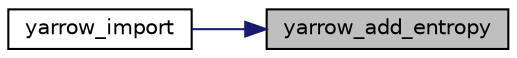 digraph "yarrow_add_entropy"
{
 // LATEX_PDF_SIZE
  edge [fontname="Helvetica",fontsize="10",labelfontname="Helvetica",labelfontsize="10"];
  node [fontname="Helvetica",fontsize="10",shape=record];
  rankdir="RL";
  Node2 [label="yarrow_add_entropy",height=0.2,width=0.4,color="black", fillcolor="grey75", style="filled", fontcolor="black",tooltip="Add entropy to the PRNG state."];
  Node2 -> Node3 [dir="back",color="midnightblue",fontsize="10",style="solid",fontname="Helvetica"];
  Node3 [label="yarrow_import",height=0.2,width=0.4,color="black", fillcolor="white", style="filled",URL="$yarrow_8c.html#aa4abeeec501ff7cc5d002bf2ea495865",tooltip="Import a PRNG state."];
}
